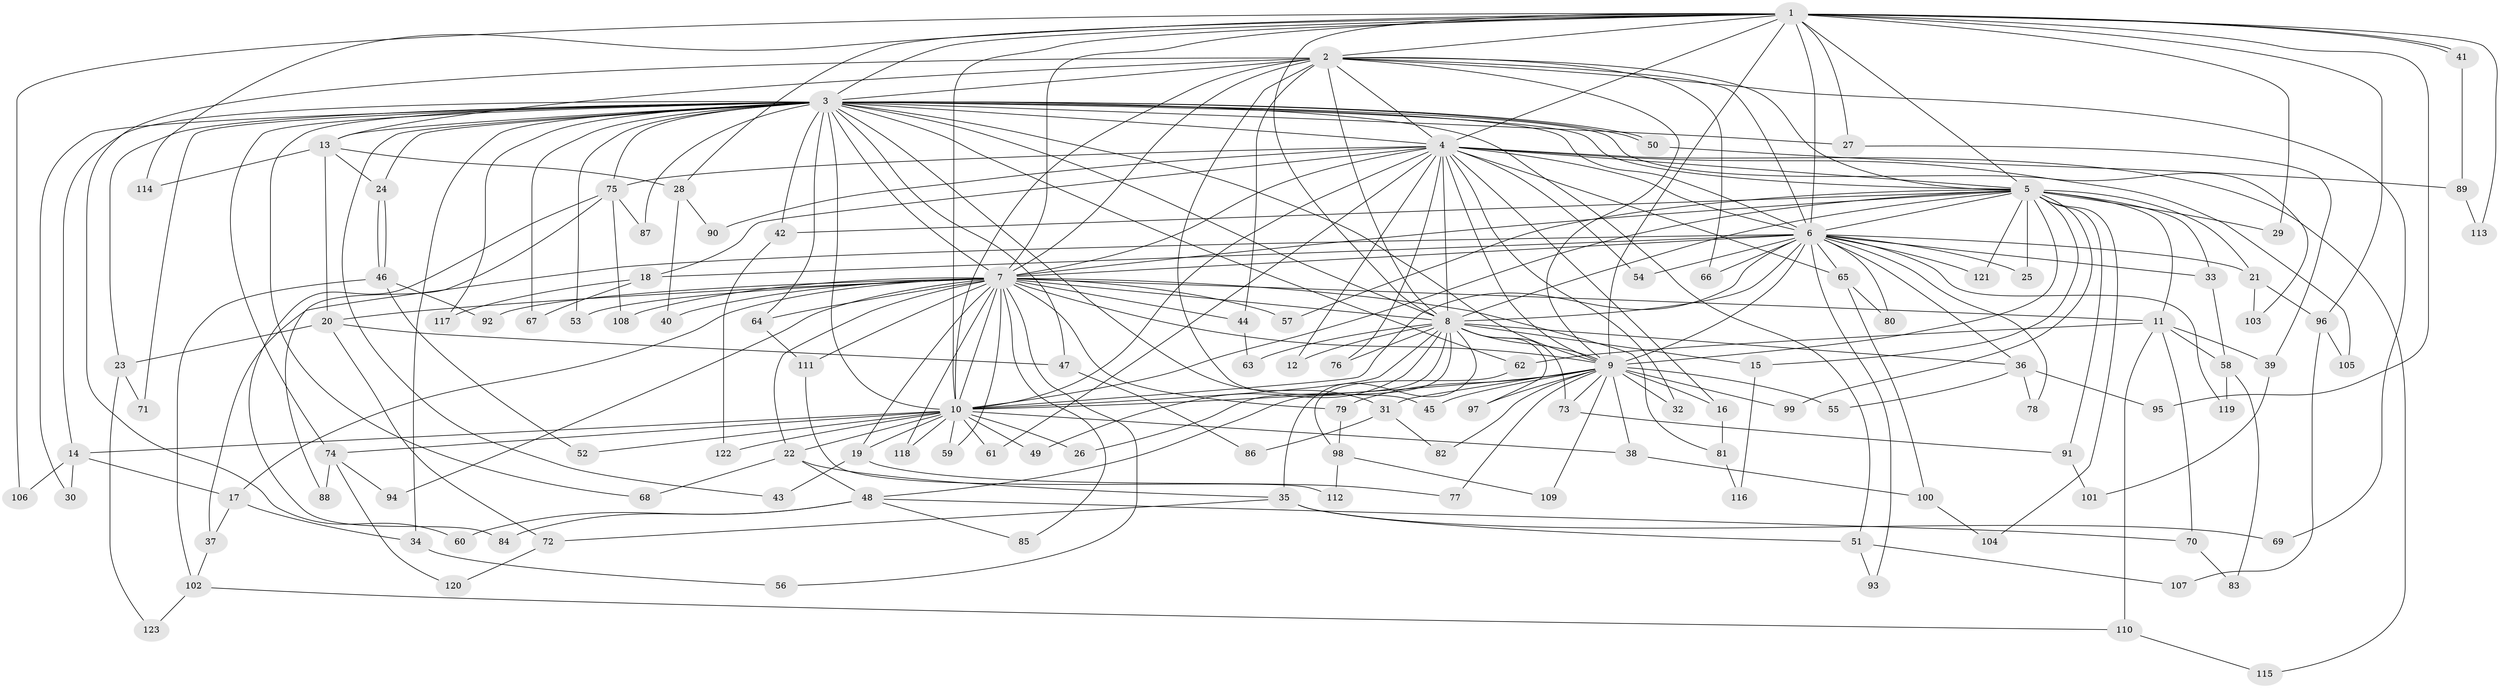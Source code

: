 // Generated by graph-tools (version 1.1) at 2025/11/02/27/25 16:11:05]
// undirected, 123 vertices, 271 edges
graph export_dot {
graph [start="1"]
  node [color=gray90,style=filled];
  1;
  2;
  3;
  4;
  5;
  6;
  7;
  8;
  9;
  10;
  11;
  12;
  13;
  14;
  15;
  16;
  17;
  18;
  19;
  20;
  21;
  22;
  23;
  24;
  25;
  26;
  27;
  28;
  29;
  30;
  31;
  32;
  33;
  34;
  35;
  36;
  37;
  38;
  39;
  40;
  41;
  42;
  43;
  44;
  45;
  46;
  47;
  48;
  49;
  50;
  51;
  52;
  53;
  54;
  55;
  56;
  57;
  58;
  59;
  60;
  61;
  62;
  63;
  64;
  65;
  66;
  67;
  68;
  69;
  70;
  71;
  72;
  73;
  74;
  75;
  76;
  77;
  78;
  79;
  80;
  81;
  82;
  83;
  84;
  85;
  86;
  87;
  88;
  89;
  90;
  91;
  92;
  93;
  94;
  95;
  96;
  97;
  98;
  99;
  100;
  101;
  102;
  103;
  104;
  105;
  106;
  107;
  108;
  109;
  110;
  111;
  112;
  113;
  114;
  115;
  116;
  117;
  118;
  119;
  120;
  121;
  122;
  123;
  1 -- 2;
  1 -- 3;
  1 -- 4;
  1 -- 5;
  1 -- 6;
  1 -- 7;
  1 -- 8;
  1 -- 9;
  1 -- 10;
  1 -- 27;
  1 -- 28;
  1 -- 29;
  1 -- 41;
  1 -- 41;
  1 -- 95;
  1 -- 96;
  1 -- 106;
  1 -- 113;
  1 -- 114;
  2 -- 3;
  2 -- 4;
  2 -- 5;
  2 -- 6;
  2 -- 7;
  2 -- 8;
  2 -- 9;
  2 -- 10;
  2 -- 13;
  2 -- 44;
  2 -- 45;
  2 -- 60;
  2 -- 66;
  2 -- 69;
  3 -- 4;
  3 -- 5;
  3 -- 6;
  3 -- 7;
  3 -- 8;
  3 -- 9;
  3 -- 10;
  3 -- 13;
  3 -- 14;
  3 -- 23;
  3 -- 24;
  3 -- 27;
  3 -- 30;
  3 -- 31;
  3 -- 34;
  3 -- 42;
  3 -- 43;
  3 -- 47;
  3 -- 50;
  3 -- 50;
  3 -- 51;
  3 -- 53;
  3 -- 62;
  3 -- 64;
  3 -- 67;
  3 -- 68;
  3 -- 71;
  3 -- 74;
  3 -- 75;
  3 -- 87;
  3 -- 103;
  3 -- 117;
  4 -- 5;
  4 -- 6;
  4 -- 7;
  4 -- 8;
  4 -- 9;
  4 -- 10;
  4 -- 12;
  4 -- 16;
  4 -- 18;
  4 -- 32;
  4 -- 54;
  4 -- 61;
  4 -- 65;
  4 -- 75;
  4 -- 76;
  4 -- 90;
  4 -- 105;
  4 -- 115;
  5 -- 6;
  5 -- 7;
  5 -- 8;
  5 -- 9;
  5 -- 10;
  5 -- 11;
  5 -- 15;
  5 -- 21;
  5 -- 25;
  5 -- 29;
  5 -- 33;
  5 -- 42;
  5 -- 57;
  5 -- 91;
  5 -- 99;
  5 -- 104;
  5 -- 121;
  6 -- 7;
  6 -- 8;
  6 -- 9;
  6 -- 10;
  6 -- 18;
  6 -- 21;
  6 -- 25;
  6 -- 33;
  6 -- 36;
  6 -- 37;
  6 -- 54;
  6 -- 65;
  6 -- 66;
  6 -- 78;
  6 -- 80;
  6 -- 93;
  6 -- 119;
  6 -- 121;
  7 -- 8;
  7 -- 9;
  7 -- 10;
  7 -- 11;
  7 -- 17;
  7 -- 19;
  7 -- 20;
  7 -- 22;
  7 -- 40;
  7 -- 44;
  7 -- 53;
  7 -- 56;
  7 -- 57;
  7 -- 59;
  7 -- 64;
  7 -- 79;
  7 -- 81;
  7 -- 85;
  7 -- 92;
  7 -- 94;
  7 -- 108;
  7 -- 111;
  7 -- 118;
  8 -- 9;
  8 -- 10;
  8 -- 12;
  8 -- 15;
  8 -- 26;
  8 -- 35;
  8 -- 36;
  8 -- 48;
  8 -- 49;
  8 -- 63;
  8 -- 73;
  8 -- 76;
  8 -- 97;
  9 -- 10;
  9 -- 16;
  9 -- 31;
  9 -- 32;
  9 -- 38;
  9 -- 45;
  9 -- 55;
  9 -- 73;
  9 -- 77;
  9 -- 79;
  9 -- 82;
  9 -- 97;
  9 -- 99;
  9 -- 109;
  10 -- 14;
  10 -- 19;
  10 -- 22;
  10 -- 26;
  10 -- 38;
  10 -- 49;
  10 -- 52;
  10 -- 59;
  10 -- 61;
  10 -- 74;
  10 -- 118;
  10 -- 122;
  11 -- 39;
  11 -- 58;
  11 -- 62;
  11 -- 70;
  11 -- 110;
  13 -- 20;
  13 -- 24;
  13 -- 28;
  13 -- 114;
  14 -- 17;
  14 -- 30;
  14 -- 106;
  15 -- 116;
  16 -- 81;
  17 -- 34;
  17 -- 37;
  18 -- 67;
  18 -- 117;
  19 -- 43;
  19 -- 77;
  20 -- 23;
  20 -- 47;
  20 -- 72;
  21 -- 96;
  21 -- 103;
  22 -- 35;
  22 -- 48;
  22 -- 68;
  23 -- 71;
  23 -- 123;
  24 -- 46;
  24 -- 46;
  27 -- 39;
  28 -- 40;
  28 -- 90;
  31 -- 82;
  31 -- 86;
  33 -- 58;
  34 -- 56;
  35 -- 51;
  35 -- 69;
  35 -- 72;
  36 -- 55;
  36 -- 78;
  36 -- 95;
  37 -- 102;
  38 -- 100;
  39 -- 101;
  41 -- 89;
  42 -- 122;
  44 -- 63;
  46 -- 52;
  46 -- 92;
  46 -- 102;
  47 -- 86;
  48 -- 60;
  48 -- 70;
  48 -- 84;
  48 -- 85;
  50 -- 89;
  51 -- 93;
  51 -- 107;
  58 -- 83;
  58 -- 119;
  62 -- 98;
  64 -- 111;
  65 -- 80;
  65 -- 100;
  70 -- 83;
  72 -- 120;
  73 -- 91;
  74 -- 88;
  74 -- 94;
  74 -- 120;
  75 -- 84;
  75 -- 87;
  75 -- 88;
  75 -- 108;
  79 -- 98;
  81 -- 116;
  89 -- 113;
  91 -- 101;
  96 -- 105;
  96 -- 107;
  98 -- 109;
  98 -- 112;
  100 -- 104;
  102 -- 110;
  102 -- 123;
  110 -- 115;
  111 -- 112;
}
